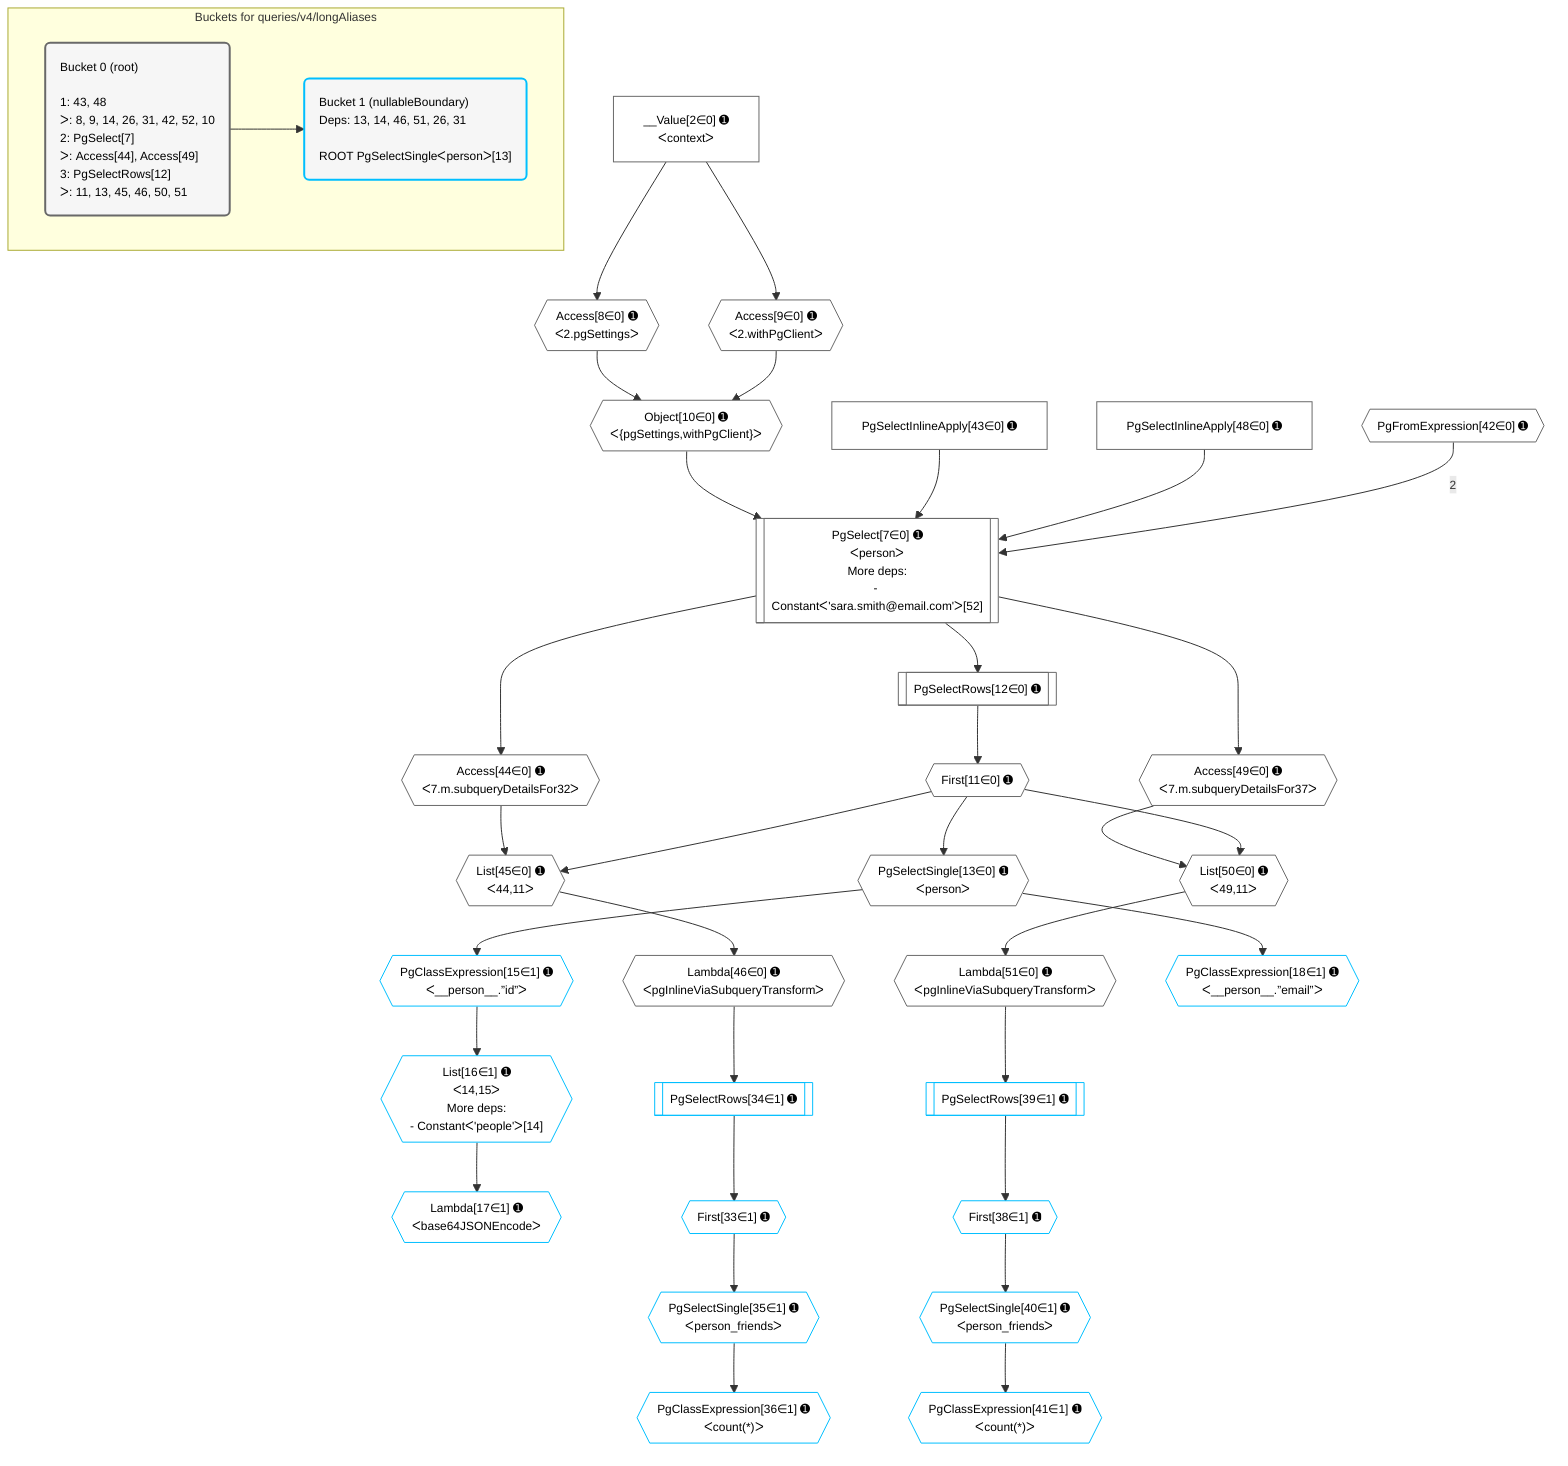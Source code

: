 %%{init: {'themeVariables': { 'fontSize': '12px'}}}%%
graph TD
    classDef path fill:#eee,stroke:#000,color:#000
    classDef plan fill:#fff,stroke-width:1px,color:#000
    classDef itemplan fill:#fff,stroke-width:2px,color:#000
    classDef unbatchedplan fill:#dff,stroke-width:1px,color:#000
    classDef sideeffectplan fill:#fcc,stroke-width:2px,color:#000
    classDef bucket fill:#f6f6f6,color:#000,stroke-width:2px,text-align:left

    subgraph "Buckets for queries/v4/longAliases"
    Bucket0("Bucket 0 (root)<br /><br />1: 43, 48<br />ᐳ: 8, 9, 14, 26, 31, 42, 52, 10<br />2: PgSelect[7]<br />ᐳ: Access[44], Access[49]<br />3: PgSelectRows[12]<br />ᐳ: 11, 13, 45, 46, 50, 51"):::bucket
    Bucket1("Bucket 1 (nullableBoundary)<br />Deps: 13, 14, 46, 51, 26, 31<br /><br />ROOT PgSelectSingleᐸpersonᐳ[13]"):::bucket
    end
    Bucket0 --> Bucket1

    %% plan dependencies
    PgSelect7[["PgSelect[7∈0] ➊<br />ᐸpersonᐳ<br />More deps:<br />- Constantᐸ'sara.smith@email.com'ᐳ[52]"]]:::plan
    Object10{{"Object[10∈0] ➊<br />ᐸ{pgSettings,withPgClient}ᐳ"}}:::plan
    PgFromExpression42{{"PgFromExpression[42∈0] ➊"}}:::plan
    PgSelectInlineApply43["PgSelectInlineApply[43∈0] ➊"]:::plan
    PgSelectInlineApply48["PgSelectInlineApply[48∈0] ➊"]:::plan
    Object10 & PgSelectInlineApply43 & PgSelectInlineApply48 --> PgSelect7
    PgFromExpression42 -- 2 --> PgSelect7
    Access8{{"Access[8∈0] ➊<br />ᐸ2.pgSettingsᐳ"}}:::plan
    Access9{{"Access[9∈0] ➊<br />ᐸ2.withPgClientᐳ"}}:::plan
    Access8 & Access9 --> Object10
    List45{{"List[45∈0] ➊<br />ᐸ44,11ᐳ"}}:::plan
    Access44{{"Access[44∈0] ➊<br />ᐸ7.m.subqueryDetailsFor32ᐳ"}}:::plan
    First11{{"First[11∈0] ➊"}}:::plan
    Access44 & First11 --> List45
    List50{{"List[50∈0] ➊<br />ᐸ49,11ᐳ"}}:::plan
    Access49{{"Access[49∈0] ➊<br />ᐸ7.m.subqueryDetailsFor37ᐳ"}}:::plan
    Access49 & First11 --> List50
    __Value2["__Value[2∈0] ➊<br />ᐸcontextᐳ"]:::plan
    __Value2 --> Access8
    __Value2 --> Access9
    PgSelectRows12[["PgSelectRows[12∈0] ➊"]]:::plan
    PgSelectRows12 --> First11
    PgSelect7 --> PgSelectRows12
    PgSelectSingle13{{"PgSelectSingle[13∈0] ➊<br />ᐸpersonᐳ"}}:::plan
    First11 --> PgSelectSingle13
    PgSelect7 --> Access44
    Lambda46{{"Lambda[46∈0] ➊<br />ᐸpgInlineViaSubqueryTransformᐳ"}}:::plan
    List45 --> Lambda46
    PgSelect7 --> Access49
    Lambda51{{"Lambda[51∈0] ➊<br />ᐸpgInlineViaSubqueryTransformᐳ"}}:::plan
    List50 --> Lambda51
    List16{{"List[16∈1] ➊<br />ᐸ14,15ᐳ<br />More deps:<br />- Constantᐸ'people'ᐳ[14]"}}:::plan
    PgClassExpression15{{"PgClassExpression[15∈1] ➊<br />ᐸ__person__.”id”ᐳ"}}:::plan
    PgClassExpression15 --> List16
    PgSelectSingle13 --> PgClassExpression15
    Lambda17{{"Lambda[17∈1] ➊<br />ᐸbase64JSONEncodeᐳ"}}:::plan
    List16 --> Lambda17
    PgClassExpression18{{"PgClassExpression[18∈1] ➊<br />ᐸ__person__.”email”ᐳ"}}:::plan
    PgSelectSingle13 --> PgClassExpression18
    First33{{"First[33∈1] ➊"}}:::plan
    PgSelectRows34[["PgSelectRows[34∈1] ➊"]]:::plan
    PgSelectRows34 --> First33
    Lambda46 --> PgSelectRows34
    PgSelectSingle35{{"PgSelectSingle[35∈1] ➊<br />ᐸperson_friendsᐳ"}}:::plan
    First33 --> PgSelectSingle35
    PgClassExpression36{{"PgClassExpression[36∈1] ➊<br />ᐸcount(*)ᐳ"}}:::plan
    PgSelectSingle35 --> PgClassExpression36
    First38{{"First[38∈1] ➊"}}:::plan
    PgSelectRows39[["PgSelectRows[39∈1] ➊"]]:::plan
    PgSelectRows39 --> First38
    Lambda51 --> PgSelectRows39
    PgSelectSingle40{{"PgSelectSingle[40∈1] ➊<br />ᐸperson_friendsᐳ"}}:::plan
    First38 --> PgSelectSingle40
    PgClassExpression41{{"PgClassExpression[41∈1] ➊<br />ᐸcount(*)ᐳ"}}:::plan
    PgSelectSingle40 --> PgClassExpression41

    %% define steps
    classDef bucket0 stroke:#696969
    class Bucket0,__Value2,PgSelect7,Access8,Access9,Object10,First11,PgSelectRows12,PgSelectSingle13,PgFromExpression42,PgSelectInlineApply43,Access44,List45,Lambda46,PgSelectInlineApply48,Access49,List50,Lambda51 bucket0
    classDef bucket1 stroke:#00bfff
    class Bucket1,PgClassExpression15,List16,Lambda17,PgClassExpression18,First33,PgSelectRows34,PgSelectSingle35,PgClassExpression36,First38,PgSelectRows39,PgSelectSingle40,PgClassExpression41 bucket1